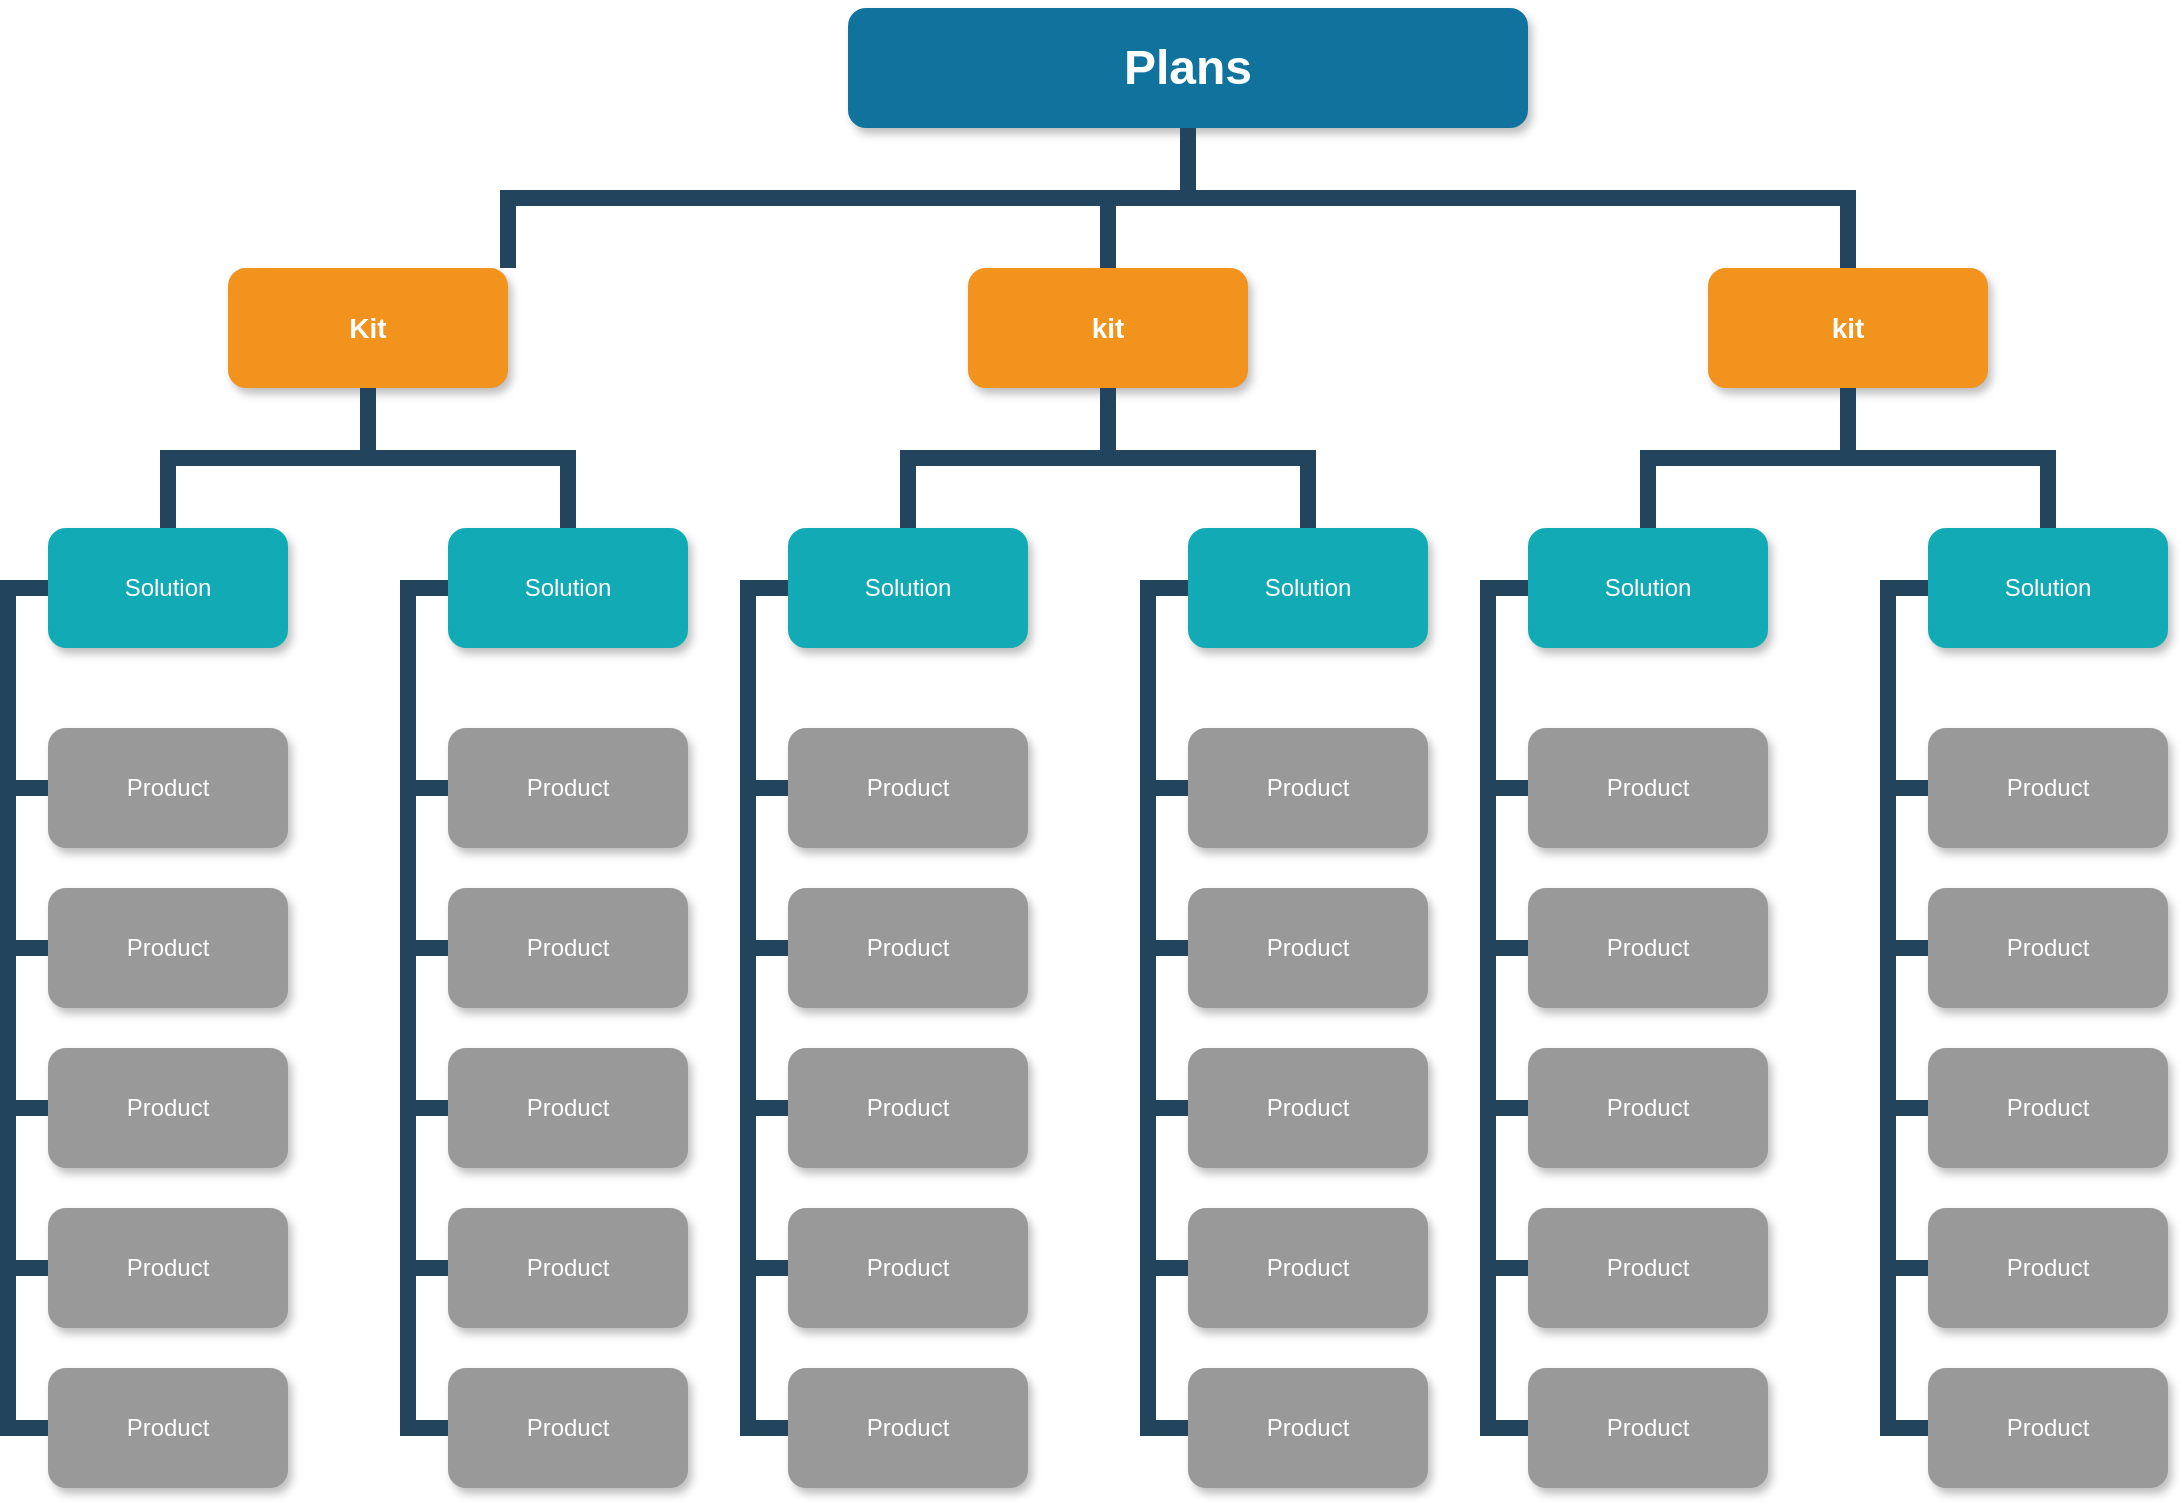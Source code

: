 <mxfile version="12.6.5" type="github">
  <diagram name="Page-1" id="64c3da0e-402f-94eb-ee01-a36477274f13">
    <mxGraphModel dx="2031" dy="1089" grid="1" gridSize="10" guides="1" tooltips="1" connect="1" arrows="1" fold="1" page="1" pageScale="1" pageWidth="1169" pageHeight="826" background="#ffffff" math="0" shadow="0">
      <root>
        <mxCell id="0"/>
        <mxCell id="1" parent="0"/>
        <mxCell id="2" value="Plans" style="whiteSpace=wrap;rounded=1;shadow=1;fillColor=#10739E;strokeColor=none;fontColor=#FFFFFF;fontStyle=1;fontSize=24" parent="1" vertex="1">
          <mxGeometry x="1000" y="50" width="340" height="60" as="geometry"/>
        </mxCell>
        <mxCell id="3" value="Kit" style="whiteSpace=wrap;rounded=1;fillColor=#F2931E;strokeColor=none;shadow=1;fontColor=#FFFFFF;fontStyle=1;fontSize=14" parent="1" vertex="1">
          <mxGeometry x="690" y="180.0" width="140" height="60" as="geometry"/>
        </mxCell>
        <mxCell id="4" value="kit" style="whiteSpace=wrap;rounded=1;fillColor=#F2931E;strokeColor=none;shadow=1;fontColor=#FFFFFF;fontStyle=1;fontSize=14" parent="1" vertex="1">
          <mxGeometry x="1060" y="180.0" width="140" height="60" as="geometry"/>
        </mxCell>
        <mxCell id="6" value="kit" style="whiteSpace=wrap;rounded=1;fillColor=#F2931E;strokeColor=none;shadow=1;fontColor=#FFFFFF;fontStyle=1;fontSize=14" parent="1" vertex="1">
          <mxGeometry x="1430" y="180.0" width="140" height="60" as="geometry"/>
        </mxCell>
        <mxCell id="10" value="Solution" style="whiteSpace=wrap;rounded=1;fillColor=#12AAB5;strokeColor=none;shadow=1;fontColor=#FFFFFF;" parent="1" vertex="1">
          <mxGeometry x="600" y="310.0" width="120" height="60" as="geometry"/>
        </mxCell>
        <mxCell id="12" value="Solution" style="whiteSpace=wrap;rounded=1;fillColor=#12AAB5;strokeColor=none;shadow=1;fontColor=#FFFFFF;" parent="1" vertex="1">
          <mxGeometry x="800" y="310.0" width="120" height="60" as="geometry"/>
        </mxCell>
        <mxCell id="23" value="Product" style="whiteSpace=wrap;rounded=1;fillColor=#999999;strokeColor=none;shadow=1;fontColor=#FFFFFF;fontStyle=0" parent="1" vertex="1">
          <mxGeometry x="600" y="410.0" width="120" height="60" as="geometry"/>
        </mxCell>
        <mxCell id="24" value="Product" style="whiteSpace=wrap;rounded=1;fillColor=#999999;strokeColor=none;shadow=1;fontColor=#FFFFFF;fontStyle=0" parent="1" vertex="1">
          <mxGeometry x="600.0" y="490.0" width="120" height="60" as="geometry"/>
        </mxCell>
        <mxCell id="25" value="Product" style="whiteSpace=wrap;rounded=1;fillColor=#999999;strokeColor=none;shadow=1;fontColor=#FFFFFF;fontStyle=0" parent="1" vertex="1">
          <mxGeometry x="600" y="570.0" width="120" height="60" as="geometry"/>
        </mxCell>
        <mxCell id="26" value="Product" style="whiteSpace=wrap;rounded=1;fillColor=#999999;strokeColor=none;shadow=1;fontColor=#FFFFFF;fontStyle=0" parent="1" vertex="1">
          <mxGeometry x="600.0" y="650.0" width="120" height="60" as="geometry"/>
        </mxCell>
        <mxCell id="27" value="Product" style="whiteSpace=wrap;rounded=1;fillColor=#999999;strokeColor=none;shadow=1;fontColor=#FFFFFF;fontStyle=0" parent="1" vertex="1">
          <mxGeometry x="600.0" y="730.0" width="120" height="60" as="geometry"/>
        </mxCell>
        <mxCell id="38" value="Product" style="whiteSpace=wrap;rounded=1;fillColor=#999999;strokeColor=none;shadow=1;fontColor=#FFFFFF;fontStyle=0" parent="1" vertex="1">
          <mxGeometry x="800.0" y="410.0" width="120" height="60" as="geometry"/>
        </mxCell>
        <mxCell id="39" value="Product" style="whiteSpace=wrap;rounded=1;fillColor=#999999;strokeColor=none;shadow=1;fontColor=#FFFFFF;fontStyle=0" parent="1" vertex="1">
          <mxGeometry x="800.0" y="490.0" width="120" height="60" as="geometry"/>
        </mxCell>
        <mxCell id="40" value="Product" style="whiteSpace=wrap;rounded=1;fillColor=#999999;strokeColor=none;shadow=1;fontColor=#FFFFFF;fontStyle=0" parent="1" vertex="1">
          <mxGeometry x="800.0" y="570.0" width="120" height="60" as="geometry"/>
        </mxCell>
        <mxCell id="41" value="Product" style="whiteSpace=wrap;rounded=1;fillColor=#999999;strokeColor=none;shadow=1;fontColor=#FFFFFF;fontStyle=0" parent="1" vertex="1">
          <mxGeometry x="800.0" y="650.0" width="120" height="60" as="geometry"/>
        </mxCell>
        <mxCell id="42" value="Product" style="whiteSpace=wrap;rounded=1;fillColor=#999999;strokeColor=none;shadow=1;fontColor=#FFFFFF;fontStyle=0" parent="1" vertex="1">
          <mxGeometry x="800" y="730.0" width="120" height="60" as="geometry"/>
        </mxCell>
        <mxCell id="43" value="Solution" style="whiteSpace=wrap;rounded=1;fillColor=#12AAB5;strokeColor=none;shadow=1;fontColor=#FFFFFF;" parent="1" vertex="1">
          <mxGeometry x="970.0" y="310.0" width="120" height="60" as="geometry"/>
        </mxCell>
        <mxCell id="44" value="Solution" style="whiteSpace=wrap;rounded=1;fillColor=#12AAB5;strokeColor=none;shadow=1;fontColor=#FFFFFF;" parent="1" vertex="1">
          <mxGeometry x="1170.0" y="310.0" width="120" height="60" as="geometry"/>
        </mxCell>
        <mxCell id="45" value="Product" style="whiteSpace=wrap;rounded=1;fillColor=#999999;strokeColor=none;shadow=1;fontColor=#FFFFFF;fontStyle=0" parent="1" vertex="1">
          <mxGeometry x="970.0" y="410.0" width="120" height="60" as="geometry"/>
        </mxCell>
        <mxCell id="46" value="Product" style="whiteSpace=wrap;rounded=1;fillColor=#999999;strokeColor=none;shadow=1;fontColor=#FFFFFF;fontStyle=0" parent="1" vertex="1">
          <mxGeometry x="970.0" y="490.0" width="120" height="60" as="geometry"/>
        </mxCell>
        <mxCell id="47" value="Product" style="whiteSpace=wrap;rounded=1;fillColor=#999999;strokeColor=none;shadow=1;fontColor=#FFFFFF;fontStyle=0" parent="1" vertex="1">
          <mxGeometry x="970.0" y="570.0" width="120" height="60" as="geometry"/>
        </mxCell>
        <mxCell id="48" value="Product" style="whiteSpace=wrap;rounded=1;fillColor=#999999;strokeColor=none;shadow=1;fontColor=#FFFFFF;fontStyle=0" parent="1" vertex="1">
          <mxGeometry x="970" y="650.0" width="120" height="60" as="geometry"/>
        </mxCell>
        <mxCell id="49" value="Product" style="whiteSpace=wrap;rounded=1;fillColor=#999999;strokeColor=none;shadow=1;fontColor=#FFFFFF;fontStyle=0" parent="1" vertex="1">
          <mxGeometry x="970.0" y="730.0" width="120" height="60" as="geometry"/>
        </mxCell>
        <mxCell id="50" value="Product" style="whiteSpace=wrap;rounded=1;fillColor=#999999;strokeColor=none;shadow=1;fontColor=#FFFFFF;fontStyle=0" parent="1" vertex="1">
          <mxGeometry x="1170.0" y="410.0" width="120" height="60" as="geometry"/>
        </mxCell>
        <mxCell id="51" value="Product" style="whiteSpace=wrap;rounded=1;fillColor=#999999;strokeColor=none;shadow=1;fontColor=#FFFFFF;fontStyle=0" parent="1" vertex="1">
          <mxGeometry x="1170.0" y="490.0" width="120" height="60" as="geometry"/>
        </mxCell>
        <mxCell id="52" value="Product" style="whiteSpace=wrap;rounded=1;fillColor=#999999;strokeColor=none;shadow=1;fontColor=#FFFFFF;fontStyle=0" parent="1" vertex="1">
          <mxGeometry x="1170.0" y="570.0" width="120" height="60" as="geometry"/>
        </mxCell>
        <mxCell id="53" value="Product" style="whiteSpace=wrap;rounded=1;fillColor=#999999;strokeColor=none;shadow=1;fontColor=#FFFFFF;fontStyle=0" parent="1" vertex="1">
          <mxGeometry x="1170.0" y="650.0" width="120" height="60" as="geometry"/>
        </mxCell>
        <mxCell id="54" value="Product" style="whiteSpace=wrap;rounded=1;fillColor=#999999;strokeColor=none;shadow=1;fontColor=#FFFFFF;fontStyle=0" parent="1" vertex="1">
          <mxGeometry x="1170.0" y="730.0" width="120" height="60" as="geometry"/>
        </mxCell>
        <mxCell id="103" value="" style="edgeStyle=elbowEdgeStyle;elbow=vertical;rounded=0;fontColor=#000000;endArrow=none;endFill=0;strokeWidth=8;strokeColor=#23445D;" parent="1" source="3" target="10" edge="1">
          <mxGeometry width="100" height="100" relative="1" as="geometry">
            <mxPoint x="550" y="300" as="sourcePoint"/>
            <mxPoint x="650" y="200" as="targetPoint"/>
          </mxGeometry>
        </mxCell>
        <mxCell id="104" value="" style="edgeStyle=elbowEdgeStyle;elbow=vertical;rounded=0;fontColor=#000000;endArrow=none;endFill=0;strokeWidth=8;strokeColor=#23445D;" parent="1" source="3" target="12" edge="1">
          <mxGeometry width="100" height="100" relative="1" as="geometry">
            <mxPoint x="890" y="300" as="sourcePoint"/>
            <mxPoint x="990" y="200" as="targetPoint"/>
          </mxGeometry>
        </mxCell>
        <mxCell id="105" value="" style="edgeStyle=elbowEdgeStyle;elbow=horizontal;rounded=0;fontColor=#000000;endArrow=none;endFill=0;strokeWidth=8;strokeColor=#23445D;" parent="1" source="10" target="23" edge="1">
          <mxGeometry width="100" height="100" relative="1" as="geometry">
            <mxPoint x="540" y="490" as="sourcePoint"/>
            <mxPoint x="640" y="390" as="targetPoint"/>
            <Array as="points">
              <mxPoint x="580" y="390"/>
            </Array>
          </mxGeometry>
        </mxCell>
        <mxCell id="106" value="" style="edgeStyle=elbowEdgeStyle;elbow=horizontal;rounded=0;fontColor=#000000;endArrow=none;endFill=0;strokeWidth=8;strokeColor=#23445D;" parent="1" source="10" target="24" edge="1">
          <mxGeometry width="100" height="100" relative="1" as="geometry">
            <mxPoint x="610" y="350" as="sourcePoint"/>
            <mxPoint x="610" y="450" as="targetPoint"/>
            <Array as="points">
              <mxPoint x="580" y="410"/>
            </Array>
          </mxGeometry>
        </mxCell>
        <mxCell id="107" value="" style="edgeStyle=elbowEdgeStyle;elbow=horizontal;rounded=0;fontColor=#000000;endArrow=none;endFill=0;strokeWidth=8;strokeColor=#23445D;" parent="1" source="10" target="27" edge="1">
          <mxGeometry width="100" height="100" relative="1" as="geometry">
            <mxPoint x="610" y="350" as="sourcePoint"/>
            <mxPoint x="610" y="450" as="targetPoint"/>
            <Array as="points">
              <mxPoint x="580" y="550"/>
            </Array>
          </mxGeometry>
        </mxCell>
        <mxCell id="109" value="" style="edgeStyle=elbowEdgeStyle;elbow=horizontal;rounded=0;fontColor=#000000;endArrow=none;endFill=0;strokeWidth=8;strokeColor=#23445D;" parent="1" source="10" target="26" edge="1">
          <mxGeometry width="100" height="100" relative="1" as="geometry">
            <mxPoint x="630" y="370" as="sourcePoint"/>
            <mxPoint x="630" y="470" as="targetPoint"/>
            <Array as="points">
              <mxPoint x="580" y="420"/>
            </Array>
          </mxGeometry>
        </mxCell>
        <mxCell id="110" value="" style="edgeStyle=elbowEdgeStyle;elbow=horizontal;rounded=0;fontColor=#000000;endArrow=none;endFill=0;strokeWidth=8;strokeColor=#23445D;" parent="1" source="10" target="25" edge="1">
          <mxGeometry width="100" height="100" relative="1" as="geometry">
            <mxPoint x="640" y="380" as="sourcePoint"/>
            <mxPoint x="640" y="480" as="targetPoint"/>
            <Array as="points">
              <mxPoint x="580" y="440"/>
            </Array>
          </mxGeometry>
        </mxCell>
        <mxCell id="111" value="" style="edgeStyle=elbowEdgeStyle;elbow=horizontal;rounded=0;fontColor=#000000;endArrow=none;endFill=0;strokeWidth=8;strokeColor=#23445D;" parent="1" target="38" edge="1">
          <mxGeometry width="100" height="100" relative="1" as="geometry">
            <mxPoint x="790" y="340.0" as="sourcePoint"/>
            <mxPoint x="790" y="440.0" as="targetPoint"/>
            <Array as="points">
              <mxPoint x="780" y="390"/>
            </Array>
          </mxGeometry>
        </mxCell>
        <mxCell id="112" value="" style="edgeStyle=elbowEdgeStyle;elbow=horizontal;rounded=0;fontColor=#000000;endArrow=none;endFill=0;strokeWidth=8;strokeColor=#23445D;" parent="1" source="12" target="39" edge="1">
          <mxGeometry width="100" height="100" relative="1" as="geometry">
            <mxPoint x="790" y="340.0" as="sourcePoint"/>
            <mxPoint x="790" y="520.0" as="targetPoint"/>
            <Array as="points">
              <mxPoint x="780" y="430"/>
            </Array>
          </mxGeometry>
        </mxCell>
        <mxCell id="113" value="" style="edgeStyle=elbowEdgeStyle;elbow=horizontal;rounded=0;fontColor=#000000;endArrow=none;endFill=0;strokeWidth=8;strokeColor=#23445D;" parent="1" source="12" target="42" edge="1">
          <mxGeometry width="100" height="100" relative="1" as="geometry">
            <mxPoint x="790" y="340.0" as="sourcePoint"/>
            <mxPoint x="790.0" y="760.0" as="targetPoint"/>
            <Array as="points">
              <mxPoint x="780" y="550"/>
            </Array>
          </mxGeometry>
        </mxCell>
        <mxCell id="114" value="" style="edgeStyle=elbowEdgeStyle;elbow=horizontal;rounded=0;fontColor=#000000;endArrow=none;endFill=0;strokeWidth=8;strokeColor=#23445D;" parent="1" source="12" target="41" edge="1">
          <mxGeometry width="100" height="100" relative="1" as="geometry">
            <mxPoint x="790" y="340.0" as="sourcePoint"/>
            <mxPoint x="790.0" y="680.0" as="targetPoint"/>
            <Array as="points">
              <mxPoint x="780" y="510"/>
            </Array>
          </mxGeometry>
        </mxCell>
        <mxCell id="115" value="" style="edgeStyle=elbowEdgeStyle;elbow=horizontal;rounded=0;fontColor=#000000;endArrow=none;endFill=0;strokeWidth=8;strokeColor=#23445D;" parent="1" source="12" target="40" edge="1">
          <mxGeometry width="100" height="100" relative="1" as="geometry">
            <mxPoint x="790" y="340.0" as="sourcePoint"/>
            <mxPoint x="790" y="600.0" as="targetPoint"/>
            <Array as="points">
              <mxPoint x="780" y="470"/>
            </Array>
          </mxGeometry>
        </mxCell>
        <mxCell id="116" value="" style="edgeStyle=elbowEdgeStyle;elbow=vertical;rounded=0;fontColor=#000000;endArrow=none;endFill=0;strokeWidth=8;strokeColor=#23445D;" parent="1" source="4" target="43" edge="1">
          <mxGeometry width="100" height="100" relative="1" as="geometry">
            <mxPoint x="770" y="250.0" as="sourcePoint"/>
            <mxPoint x="670" y="320" as="targetPoint"/>
          </mxGeometry>
        </mxCell>
        <mxCell id="117" value="" style="edgeStyle=elbowEdgeStyle;elbow=vertical;rounded=0;fontColor=#000000;endArrow=none;endFill=0;strokeWidth=8;strokeColor=#23445D;" parent="1" source="4" target="44" edge="1">
          <mxGeometry width="100" height="100" relative="1" as="geometry">
            <mxPoint x="770" y="250.0" as="sourcePoint"/>
            <mxPoint x="870" y="320" as="targetPoint"/>
          </mxGeometry>
        </mxCell>
        <mxCell id="118" value="" style="edgeStyle=elbowEdgeStyle;elbow=horizontal;rounded=0;fontColor=#000000;endArrow=none;endFill=0;strokeWidth=8;strokeColor=#23445D;" parent="1" source="43" target="45" edge="1">
          <mxGeometry width="100" height="100" relative="1" as="geometry">
            <mxPoint x="950" y="340.0" as="sourcePoint"/>
            <mxPoint x="960.0" y="440" as="targetPoint"/>
            <Array as="points">
              <mxPoint x="950" y="390"/>
            </Array>
          </mxGeometry>
        </mxCell>
        <mxCell id="119" value="" style="edgeStyle=elbowEdgeStyle;elbow=horizontal;rounded=0;fontColor=#000000;endArrow=none;endFill=0;strokeWidth=8;strokeColor=#23445D;" parent="1" source="43" target="46" edge="1">
          <mxGeometry width="100" height="100" relative="1" as="geometry">
            <mxPoint x="960" y="340" as="sourcePoint"/>
            <mxPoint x="960.0" y="520" as="targetPoint"/>
            <Array as="points">
              <mxPoint x="950" y="430"/>
            </Array>
          </mxGeometry>
        </mxCell>
        <mxCell id="120" value="" style="edgeStyle=elbowEdgeStyle;elbow=horizontal;rounded=0;fontColor=#000000;endArrow=none;endFill=0;strokeWidth=8;strokeColor=#23445D;" parent="1" source="43" target="49" edge="1">
          <mxGeometry width="100" height="100" relative="1" as="geometry">
            <mxPoint x="960" y="340" as="sourcePoint"/>
            <mxPoint x="960" y="760" as="targetPoint"/>
            <Array as="points">
              <mxPoint x="950" y="560"/>
            </Array>
          </mxGeometry>
        </mxCell>
        <mxCell id="121" value="" style="edgeStyle=elbowEdgeStyle;elbow=horizontal;rounded=0;fontColor=#000000;endArrow=none;endFill=0;strokeWidth=8;strokeColor=#23445D;" parent="1" source="43" target="48" edge="1">
          <mxGeometry width="100" height="100" relative="1" as="geometry">
            <mxPoint x="960" y="340" as="sourcePoint"/>
            <mxPoint x="960" y="680" as="targetPoint"/>
            <Array as="points">
              <mxPoint x="950" y="510"/>
            </Array>
          </mxGeometry>
        </mxCell>
        <mxCell id="122" value="" style="edgeStyle=elbowEdgeStyle;elbow=horizontal;rounded=0;fontColor=#000000;endArrow=none;endFill=0;strokeWidth=8;strokeColor=#23445D;" parent="1" source="43" target="47" edge="1">
          <mxGeometry width="100" height="100" relative="1" as="geometry">
            <mxPoint x="960" y="340" as="sourcePoint"/>
            <mxPoint x="960.0" y="600" as="targetPoint"/>
            <Array as="points">
              <mxPoint x="950" y="480"/>
            </Array>
          </mxGeometry>
        </mxCell>
        <mxCell id="123" value="" style="edgeStyle=elbowEdgeStyle;elbow=horizontal;rounded=0;fontColor=#000000;endArrow=none;endFill=0;strokeWidth=8;strokeColor=#23445D;" parent="1" source="44" target="50" edge="1">
          <mxGeometry width="100" height="100" relative="1" as="geometry">
            <mxPoint x="1140" y="340.0" as="sourcePoint"/>
            <mxPoint x="1150.0" y="440" as="targetPoint"/>
            <Array as="points">
              <mxPoint x="1150" y="390"/>
            </Array>
          </mxGeometry>
        </mxCell>
        <mxCell id="124" value="" style="edgeStyle=elbowEdgeStyle;elbow=horizontal;rounded=0;fontColor=#000000;endArrow=none;endFill=0;strokeWidth=8;strokeColor=#23445D;" parent="1" source="44" target="51" edge="1">
          <mxGeometry width="100" height="100" relative="1" as="geometry">
            <mxPoint x="1150" y="340" as="sourcePoint"/>
            <mxPoint x="1150.0" y="520" as="targetPoint"/>
            <Array as="points">
              <mxPoint x="1150" y="430"/>
            </Array>
          </mxGeometry>
        </mxCell>
        <mxCell id="125" value="" style="edgeStyle=elbowEdgeStyle;elbow=horizontal;rounded=0;fontColor=#000000;endArrow=none;endFill=0;strokeWidth=8;strokeColor=#23445D;" parent="1" source="44" target="54" edge="1">
          <mxGeometry width="100" height="100" relative="1" as="geometry">
            <mxPoint x="1150" y="340" as="sourcePoint"/>
            <mxPoint x="1150" y="760" as="targetPoint"/>
            <Array as="points">
              <mxPoint x="1150" y="550"/>
            </Array>
          </mxGeometry>
        </mxCell>
        <mxCell id="126" value="" style="edgeStyle=elbowEdgeStyle;elbow=horizontal;rounded=0;fontColor=#000000;endArrow=none;endFill=0;strokeWidth=8;strokeColor=#23445D;" parent="1" source="44" target="53" edge="1">
          <mxGeometry width="100" height="100" relative="1" as="geometry">
            <mxPoint x="1150" y="340" as="sourcePoint"/>
            <mxPoint x="1150" y="680" as="targetPoint"/>
            <Array as="points">
              <mxPoint x="1150" y="510"/>
            </Array>
          </mxGeometry>
        </mxCell>
        <mxCell id="127" value="" style="edgeStyle=elbowEdgeStyle;elbow=horizontal;rounded=0;fontColor=#000000;endArrow=none;endFill=0;strokeWidth=8;strokeColor=#23445D;" parent="1" source="44" target="52" edge="1">
          <mxGeometry width="100" height="100" relative="1" as="geometry">
            <mxPoint x="1150" y="340" as="sourcePoint"/>
            <mxPoint x="1150.0" y="600" as="targetPoint"/>
            <Array as="points">
              <mxPoint x="1150" y="480"/>
            </Array>
          </mxGeometry>
        </mxCell>
        <mxCell id="133" value="Solution" style="whiteSpace=wrap;rounded=1;fillColor=#12AAB5;strokeColor=none;shadow=1;fontColor=#FFFFFF;" parent="1" vertex="1">
          <mxGeometry x="1340.0" y="310.0" width="120" height="60" as="geometry"/>
        </mxCell>
        <mxCell id="134" value="Solution" style="whiteSpace=wrap;rounded=1;fillColor=#12AAB5;strokeColor=none;shadow=1;fontColor=#FFFFFF;" parent="1" vertex="1">
          <mxGeometry x="1540.0" y="310.0" width="120" height="60" as="geometry"/>
        </mxCell>
        <mxCell id="135" value="Product" style="whiteSpace=wrap;rounded=1;fillColor=#999999;strokeColor=none;shadow=1;fontColor=#FFFFFF;fontStyle=0" parent="1" vertex="1">
          <mxGeometry x="1340.0" y="410.0" width="120" height="60" as="geometry"/>
        </mxCell>
        <mxCell id="136" value="Product" style="whiteSpace=wrap;rounded=1;fillColor=#999999;strokeColor=none;shadow=1;fontColor=#FFFFFF;fontStyle=0" parent="1" vertex="1">
          <mxGeometry x="1340" y="490.0" width="120" height="60" as="geometry"/>
        </mxCell>
        <mxCell id="137" value="Product" style="whiteSpace=wrap;rounded=1;fillColor=#999999;strokeColor=none;shadow=1;fontColor=#FFFFFF;fontStyle=0" parent="1" vertex="1">
          <mxGeometry x="1340.0" y="570.0" width="120" height="60" as="geometry"/>
        </mxCell>
        <mxCell id="138" value="Product" style="whiteSpace=wrap;rounded=1;fillColor=#999999;strokeColor=none;shadow=1;fontColor=#FFFFFF;fontStyle=0" parent="1" vertex="1">
          <mxGeometry x="1340" y="650.0" width="120" height="60" as="geometry"/>
        </mxCell>
        <mxCell id="139" value="Product" style="whiteSpace=wrap;rounded=1;fillColor=#999999;strokeColor=none;shadow=1;fontColor=#FFFFFF;fontStyle=0" parent="1" vertex="1">
          <mxGeometry x="1340" y="730.0" width="120" height="60" as="geometry"/>
        </mxCell>
        <mxCell id="140" value="Product" style="whiteSpace=wrap;rounded=1;fillColor=#999999;strokeColor=none;shadow=1;fontColor=#FFFFFF;fontStyle=0" parent="1" vertex="1">
          <mxGeometry x="1540.0" y="410.0" width="120" height="60" as="geometry"/>
        </mxCell>
        <mxCell id="141" value="Product" style="whiteSpace=wrap;rounded=1;fillColor=#999999;strokeColor=none;shadow=1;fontColor=#FFFFFF;fontStyle=0" parent="1" vertex="1">
          <mxGeometry x="1540.0" y="490.0" width="120" height="60" as="geometry"/>
        </mxCell>
        <mxCell id="142" value="Product" style="whiteSpace=wrap;rounded=1;fillColor=#999999;strokeColor=none;shadow=1;fontColor=#FFFFFF;fontStyle=0" parent="1" vertex="1">
          <mxGeometry x="1540.0" y="570.0" width="120" height="60" as="geometry"/>
        </mxCell>
        <mxCell id="143" value="Product" style="whiteSpace=wrap;rounded=1;fillColor=#999999;strokeColor=none;shadow=1;fontColor=#FFFFFF;fontStyle=0" parent="1" vertex="1">
          <mxGeometry x="1540.0" y="650.0" width="120" height="60" as="geometry"/>
        </mxCell>
        <mxCell id="144" value="Product" style="whiteSpace=wrap;rounded=1;fillColor=#999999;strokeColor=none;shadow=1;fontColor=#FFFFFF;fontStyle=0" parent="1" vertex="1">
          <mxGeometry x="1540.0" y="730.0" width="120" height="60" as="geometry"/>
        </mxCell>
        <mxCell id="145" value="" style="edgeStyle=elbowEdgeStyle;elbow=horizontal;rounded=0;fontColor=#000000;endArrow=none;endFill=0;strokeWidth=8;strokeColor=#23445D;" parent="1" source="133" target="135" edge="1">
          <mxGeometry width="100" height="100" relative="1" as="geometry">
            <mxPoint x="1320" y="340.0" as="sourcePoint"/>
            <mxPoint x="1330.0" y="440" as="targetPoint"/>
            <Array as="points">
              <mxPoint x="1320" y="390"/>
            </Array>
          </mxGeometry>
        </mxCell>
        <mxCell id="146" value="" style="edgeStyle=elbowEdgeStyle;elbow=horizontal;rounded=0;fontColor=#000000;endArrow=none;endFill=0;strokeWidth=8;strokeColor=#23445D;" parent="1" source="133" target="136" edge="1">
          <mxGeometry width="100" height="100" relative="1" as="geometry">
            <mxPoint x="1330" y="340" as="sourcePoint"/>
            <mxPoint x="1330.0" y="520" as="targetPoint"/>
            <Array as="points">
              <mxPoint x="1320" y="430"/>
            </Array>
          </mxGeometry>
        </mxCell>
        <mxCell id="147" value="" style="edgeStyle=elbowEdgeStyle;elbow=horizontal;rounded=0;fontColor=#000000;endArrow=none;endFill=0;strokeWidth=8;strokeColor=#23445D;" parent="1" source="133" target="139" edge="1">
          <mxGeometry width="100" height="100" relative="1" as="geometry">
            <mxPoint x="1330" y="340" as="sourcePoint"/>
            <mxPoint x="1330" y="760" as="targetPoint"/>
            <Array as="points">
              <mxPoint x="1320" y="560"/>
            </Array>
          </mxGeometry>
        </mxCell>
        <mxCell id="148" value="" style="edgeStyle=elbowEdgeStyle;elbow=horizontal;rounded=0;fontColor=#000000;endArrow=none;endFill=0;strokeWidth=8;strokeColor=#23445D;" parent="1" source="133" target="138" edge="1">
          <mxGeometry width="100" height="100" relative="1" as="geometry">
            <mxPoint x="1330" y="340" as="sourcePoint"/>
            <mxPoint x="1330" y="680" as="targetPoint"/>
            <Array as="points">
              <mxPoint x="1320" y="510"/>
            </Array>
          </mxGeometry>
        </mxCell>
        <mxCell id="149" value="" style="edgeStyle=elbowEdgeStyle;elbow=horizontal;rounded=0;fontColor=#000000;endArrow=none;endFill=0;strokeWidth=8;strokeColor=#23445D;" parent="1" source="133" target="137" edge="1">
          <mxGeometry width="100" height="100" relative="1" as="geometry">
            <mxPoint x="1330" y="340" as="sourcePoint"/>
            <mxPoint x="1330.0" y="600" as="targetPoint"/>
            <Array as="points">
              <mxPoint x="1320" y="480"/>
            </Array>
          </mxGeometry>
        </mxCell>
        <mxCell id="150" value="" style="edgeStyle=elbowEdgeStyle;elbow=horizontal;rounded=0;fontColor=#000000;endArrow=none;endFill=0;strokeWidth=8;strokeColor=#23445D;" parent="1" source="134" target="140" edge="1">
          <mxGeometry width="100" height="100" relative="1" as="geometry">
            <mxPoint x="1510" y="340.0" as="sourcePoint"/>
            <mxPoint x="1520.0" y="440" as="targetPoint"/>
            <Array as="points">
              <mxPoint x="1520" y="390"/>
            </Array>
          </mxGeometry>
        </mxCell>
        <mxCell id="151" value="" style="edgeStyle=elbowEdgeStyle;elbow=horizontal;rounded=0;fontColor=#000000;endArrow=none;endFill=0;strokeWidth=8;strokeColor=#23445D;" parent="1" source="134" target="141" edge="1">
          <mxGeometry width="100" height="100" relative="1" as="geometry">
            <mxPoint x="1520" y="340" as="sourcePoint"/>
            <mxPoint x="1520.0" y="520" as="targetPoint"/>
            <Array as="points">
              <mxPoint x="1520" y="430"/>
            </Array>
          </mxGeometry>
        </mxCell>
        <mxCell id="152" value="" style="edgeStyle=elbowEdgeStyle;elbow=horizontal;rounded=0;fontColor=#000000;endArrow=none;endFill=0;strokeWidth=8;strokeColor=#23445D;" parent="1" source="134" target="144" edge="1">
          <mxGeometry width="100" height="100" relative="1" as="geometry">
            <mxPoint x="1520" y="340" as="sourcePoint"/>
            <mxPoint x="1520" y="760" as="targetPoint"/>
            <Array as="points">
              <mxPoint x="1520" y="550"/>
            </Array>
          </mxGeometry>
        </mxCell>
        <mxCell id="153" value="" style="edgeStyle=elbowEdgeStyle;elbow=horizontal;rounded=0;fontColor=#000000;endArrow=none;endFill=0;strokeWidth=8;strokeColor=#23445D;" parent="1" source="134" target="143" edge="1">
          <mxGeometry width="100" height="100" relative="1" as="geometry">
            <mxPoint x="1520" y="340" as="sourcePoint"/>
            <mxPoint x="1520" y="680" as="targetPoint"/>
            <Array as="points">
              <mxPoint x="1520" y="510"/>
            </Array>
          </mxGeometry>
        </mxCell>
        <mxCell id="154" value="" style="edgeStyle=elbowEdgeStyle;elbow=horizontal;rounded=0;fontColor=#000000;endArrow=none;endFill=0;strokeWidth=8;strokeColor=#23445D;" parent="1" source="134" target="142" edge="1">
          <mxGeometry width="100" height="100" relative="1" as="geometry">
            <mxPoint x="1520" y="340" as="sourcePoint"/>
            <mxPoint x="1520.0" y="600" as="targetPoint"/>
            <Array as="points">
              <mxPoint x="1520" y="480"/>
            </Array>
          </mxGeometry>
        </mxCell>
        <mxCell id="221" value="" style="edgeStyle=elbowEdgeStyle;elbow=vertical;rounded=0;fontColor=#000000;endArrow=none;endFill=0;strokeWidth=8;strokeColor=#23445D;" parent="1" source="6" target="133" edge="1">
          <mxGeometry width="100" height="100" relative="1" as="geometry">
            <mxPoint x="1310" y="280" as="sourcePoint"/>
            <mxPoint x="1410" y="180" as="targetPoint"/>
          </mxGeometry>
        </mxCell>
        <mxCell id="222" value="" style="edgeStyle=elbowEdgeStyle;elbow=vertical;rounded=0;fontColor=#000000;endArrow=none;endFill=0;strokeWidth=8;strokeColor=#23445D;" parent="1" source="6" target="134" edge="1">
          <mxGeometry width="100" height="100" relative="1" as="geometry">
            <mxPoint x="1560" y="290" as="sourcePoint"/>
            <mxPoint x="1660" y="190" as="targetPoint"/>
          </mxGeometry>
        </mxCell>
        <mxCell id="229" value="" style="edgeStyle=elbowEdgeStyle;elbow=vertical;rounded=0;fontColor=#000000;endArrow=none;endFill=0;strokeWidth=8;strokeColor=#23445D;entryX=1;entryY=0;entryDx=0;entryDy=0;" parent="1" source="2" target="3" edge="1">
          <mxGeometry width="100" height="100" relative="1" as="geometry">
            <mxPoint x="540" y="140" as="sourcePoint"/>
            <mxPoint x="640" y="40" as="targetPoint"/>
          </mxGeometry>
        </mxCell>
        <mxCell id="230" value="" style="edgeStyle=elbowEdgeStyle;elbow=vertical;rounded=0;fontColor=#000000;endArrow=none;endFill=0;strokeWidth=8;strokeColor=#23445D;" parent="1" source="2" target="4" edge="1">
          <mxGeometry width="100" height="100" relative="1" as="geometry">
            <mxPoint x="550" y="150" as="sourcePoint"/>
            <mxPoint x="650" y="50" as="targetPoint"/>
          </mxGeometry>
        </mxCell>
        <mxCell id="231" value="" style="edgeStyle=elbowEdgeStyle;elbow=vertical;rounded=0;fontColor=#000000;endArrow=none;endFill=0;strokeWidth=8;strokeColor=#23445D;" parent="1" source="2" target="6" edge="1">
          <mxGeometry width="100" height="100" relative="1" as="geometry">
            <mxPoint x="560" y="160" as="sourcePoint"/>
            <mxPoint x="660" y="60" as="targetPoint"/>
          </mxGeometry>
        </mxCell>
      </root>
    </mxGraphModel>
  </diagram>
</mxfile>
